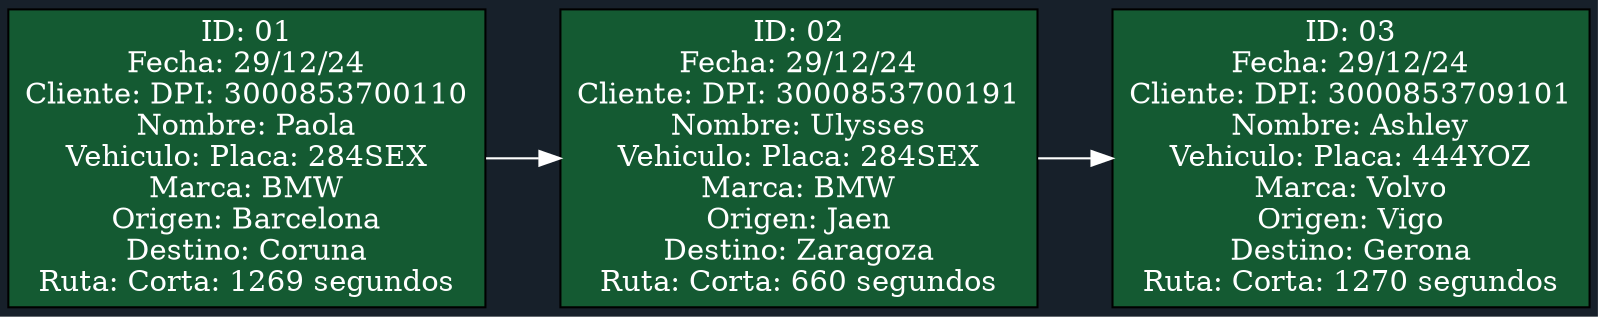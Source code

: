 digraph G {
rankdir=LR;
bgcolor="#17202a";
node [shape=record, style=filled, fillcolor="#145a32", fontcolor="white"];
edge [color="white"];
nodo0 [label="ID: 01\nFecha: 29/12/24\nCliente: DPI: 3000853700110\nNombre:  Paola\nVehiculo: Placa: 284SEX\nMarca: BMW\nOrigen: Barcelona\nDestino: Coruna\nRuta: Corta: 1269 segundos"];
nodo1 [label="ID: 02\nFecha: 29/12/24\nCliente: DPI: 3000853700191\nNombre:  Ulysses\nVehiculo: Placa: 284SEX\nMarca: BMW\nOrigen: Jaen\nDestino: Zaragoza\nRuta: Corta: 660 segundos"];
nodo2 [label="ID: 03\nFecha: 29/12/24\nCliente: DPI: 3000853709101\nNombre:  Ashley\nVehiculo: Placa: 444YOZ\nMarca: Volvo\nOrigen: Vigo\nDestino: Gerona\nRuta: Corta: 1270 segundos"];
nodo0 -> nodo1;
nodo1 -> nodo2;
}